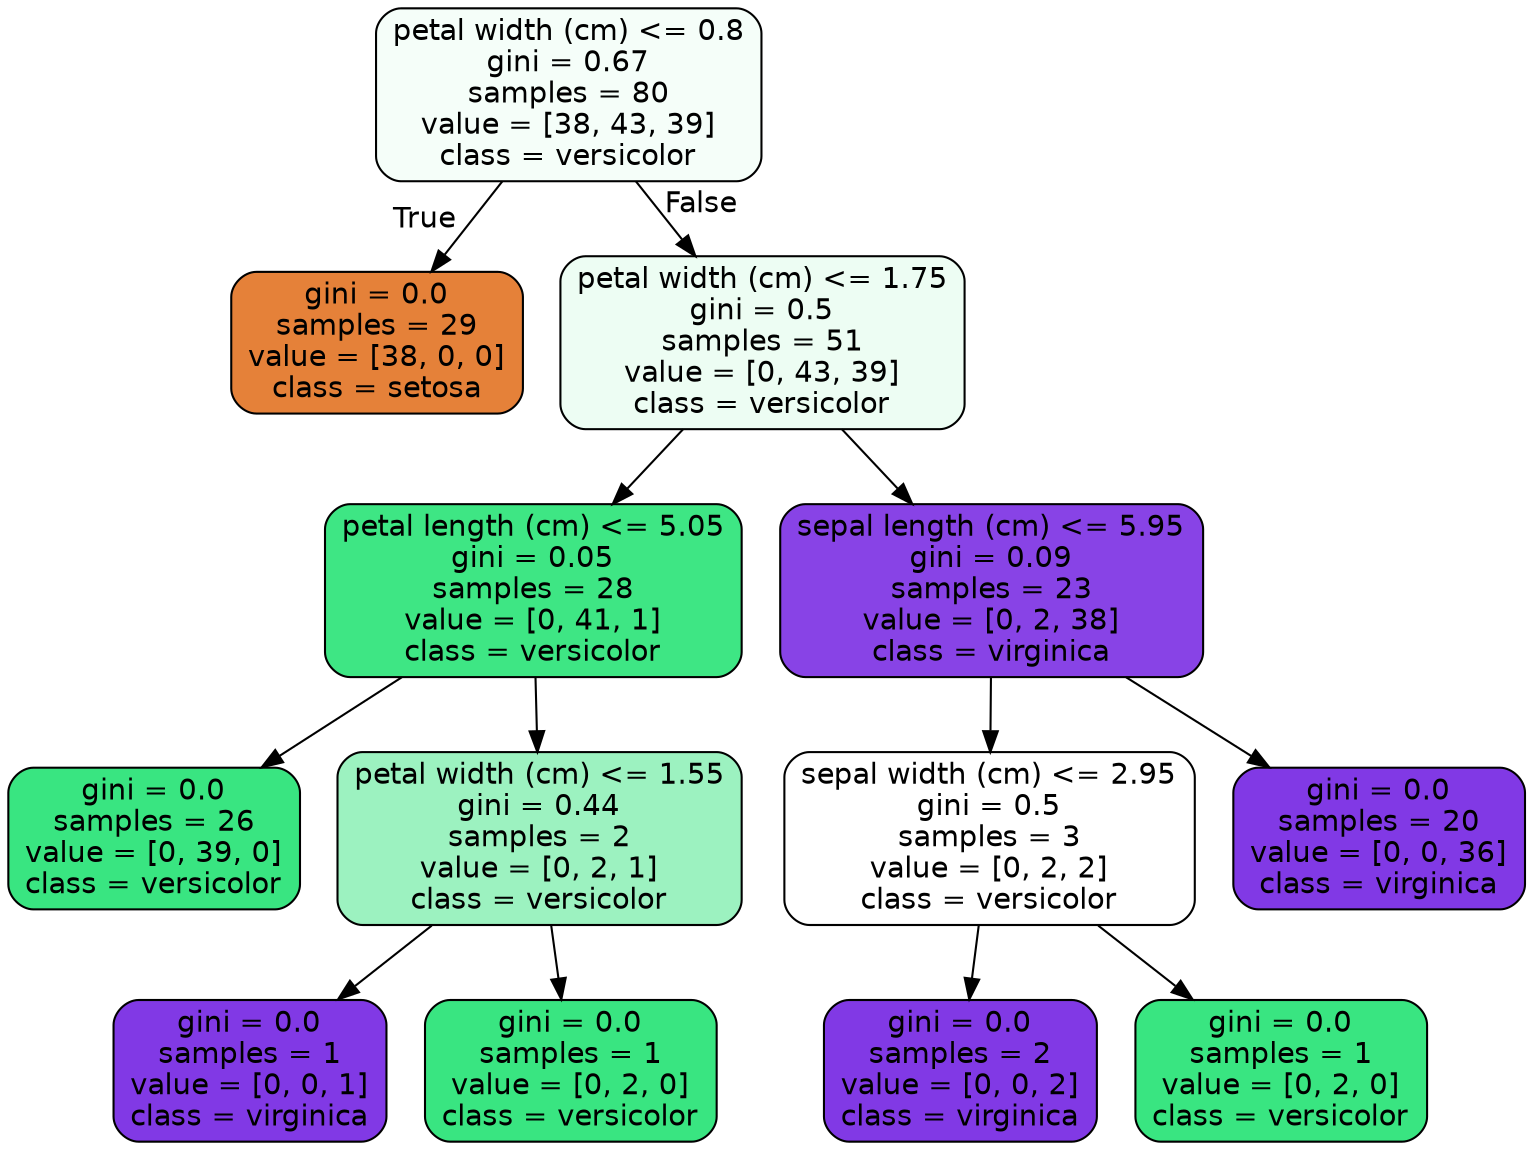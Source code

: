 digraph Tree {
node [shape=box, style="filled, rounded", color="black", fontname="helvetica"] ;
edge [fontname="helvetica"] ;
0 [label="petal width (cm) <= 0.8\ngini = 0.67\nsamples = 80\nvalue = [38, 43, 39]\nclass = versicolor", fillcolor="#f5fef9"] ;
1 [label="gini = 0.0\nsamples = 29\nvalue = [38, 0, 0]\nclass = setosa", fillcolor="#e58139"] ;
0 -> 1 [labeldistance=2.5, labelangle=45, headlabel="True"] ;
2 [label="petal width (cm) <= 1.75\ngini = 0.5\nsamples = 51\nvalue = [0, 43, 39]\nclass = versicolor", fillcolor="#edfdf3"] ;
0 -> 2 [labeldistance=2.5, labelangle=-45, headlabel="False"] ;
3 [label="petal length (cm) <= 5.05\ngini = 0.05\nsamples = 28\nvalue = [0, 41, 1]\nclass = versicolor", fillcolor="#3ee684"] ;
2 -> 3 ;
4 [label="gini = 0.0\nsamples = 26\nvalue = [0, 39, 0]\nclass = versicolor", fillcolor="#39e581"] ;
3 -> 4 ;
5 [label="petal width (cm) <= 1.55\ngini = 0.44\nsamples = 2\nvalue = [0, 2, 1]\nclass = versicolor", fillcolor="#9cf2c0"] ;
3 -> 5 ;
6 [label="gini = 0.0\nsamples = 1\nvalue = [0, 0, 1]\nclass = virginica", fillcolor="#8139e5"] ;
5 -> 6 ;
7 [label="gini = 0.0\nsamples = 1\nvalue = [0, 2, 0]\nclass = versicolor", fillcolor="#39e581"] ;
5 -> 7 ;
8 [label="sepal length (cm) <= 5.95\ngini = 0.09\nsamples = 23\nvalue = [0, 2, 38]\nclass = virginica", fillcolor="#8843e6"] ;
2 -> 8 ;
9 [label="sepal width (cm) <= 2.95\ngini = 0.5\nsamples = 3\nvalue = [0, 2, 2]\nclass = versicolor", fillcolor="#ffffff"] ;
8 -> 9 ;
10 [label="gini = 0.0\nsamples = 2\nvalue = [0, 0, 2]\nclass = virginica", fillcolor="#8139e5"] ;
9 -> 10 ;
11 [label="gini = 0.0\nsamples = 1\nvalue = [0, 2, 0]\nclass = versicolor", fillcolor="#39e581"] ;
9 -> 11 ;
12 [label="gini = 0.0\nsamples = 20\nvalue = [0, 0, 36]\nclass = virginica", fillcolor="#8139e5"] ;
8 -> 12 ;
}